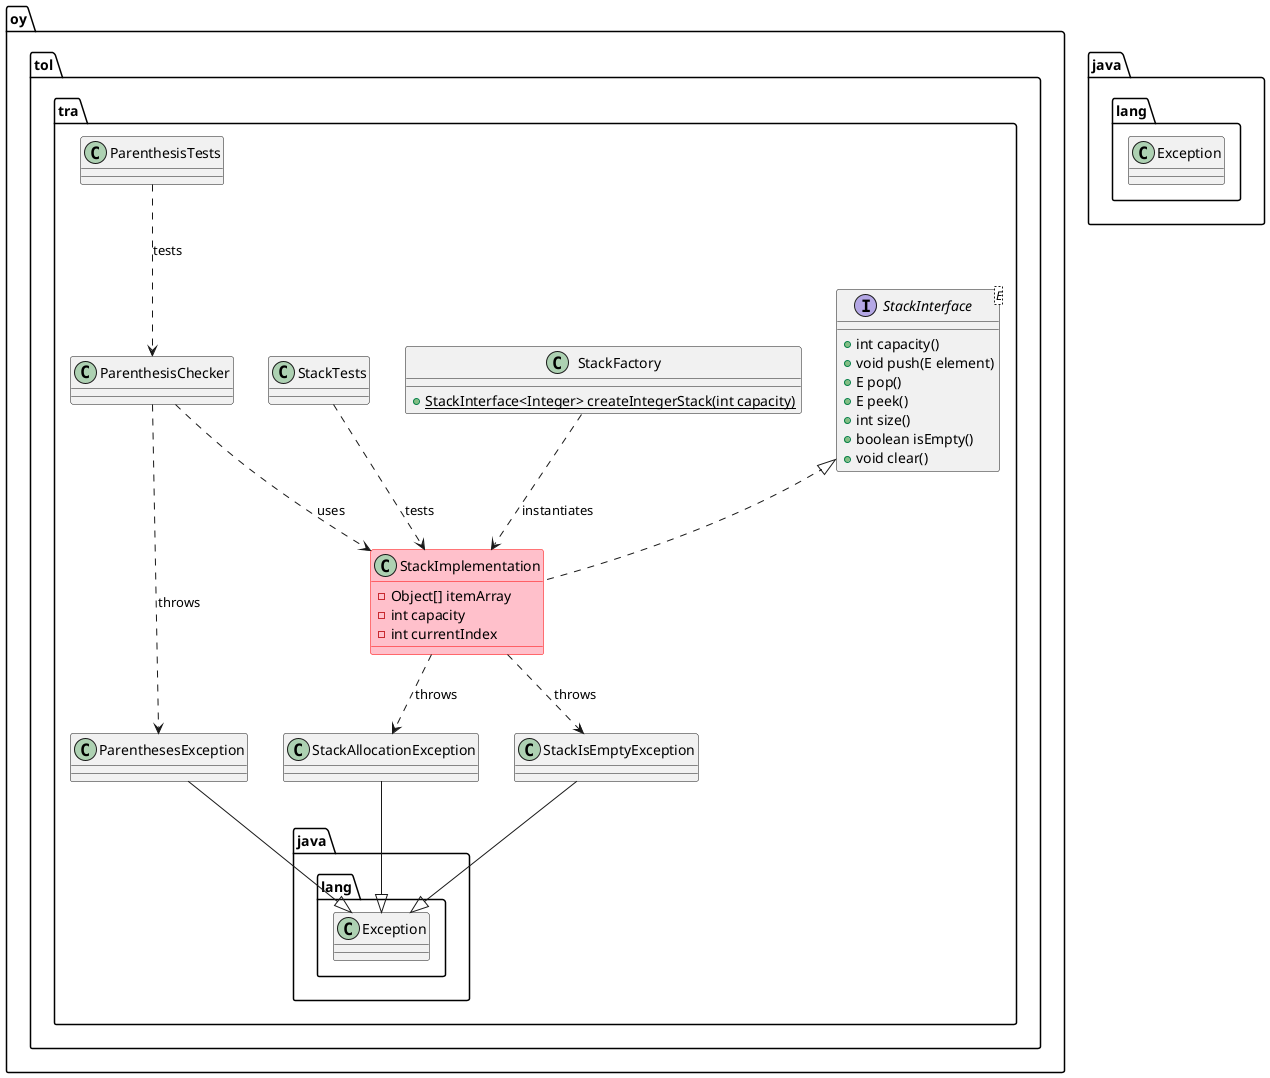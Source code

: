 @startuml
package oy.tol.tra {
  interface StackInterface<E> {
    +int capacity()
    +void push(E element)
    +E pop()
    +E peek()
    +int size()
    +boolean isEmpty()
    +void clear()
  }
  class StackFactory {
    +{static}StackInterface<Integer> createIntegerStack(int capacity)
  }
  class StackImplementation implements StackInterface {
    -Object[] itemArray
    -int capacity
    -int currentIndex
  }
  class StackImplementation #pink;line:red
  StackFactory ..> StackImplementation : instantiates
  ParenthesisChecker ..> StackImplementation : uses
  StackIsEmptyException --|> java.lang.Exception
  StackAllocationException --|> java.lang.Exception
  ParenthesesException --|> java.lang.Exception
  ParenthesisChecker ..> ParenthesesException : throws
  StackImplementation ..> StackIsEmptyException : throws
  StackImplementation ..> StackAllocationException : throws
  StackTests ..> StackImplementation : tests
  ParenthesisTests ..> ParenthesisChecker : tests
}
package java.lang {
  class Exception
}
@enduml

